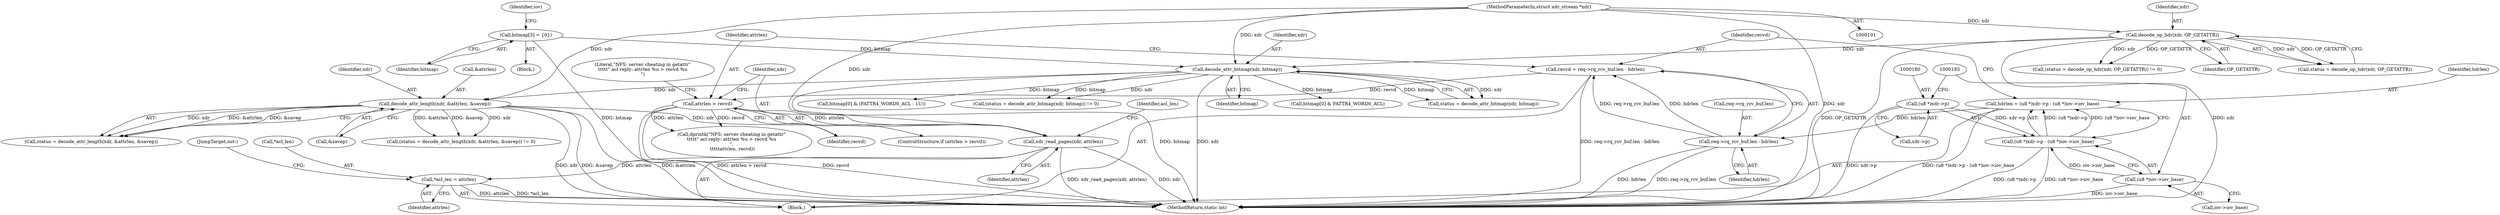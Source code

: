digraph "1_linux_bf118a342f10dafe44b14451a1392c3254629a1f_2@API" {
"1000210" [label="(Call,xdr_read_pages(xdr, attrlen))"];
"1000146" [label="(Call,decode_attr_length(xdr, &attrlen, &savep))"];
"1000137" [label="(Call,decode_attr_bitmap(xdr, bitmap))"];
"1000128" [label="(Call,decode_op_hdr(xdr, OP_GETATTR))"];
"1000102" [label="(MethodParameterIn,struct xdr_stream *xdr)"];
"1000109" [label="(Call,bitmap[3] = {0})"];
"1000199" [label="(Call,attrlen > recvd)"];
"1000189" [label="(Call,recvd = req->rq_rcv_buf.len - hdrlen)"];
"1000191" [label="(Call,req->rq_rcv_buf.len - hdrlen)"];
"1000176" [label="(Call,hdrlen = (u8 *)xdr->p - (u8 *)iov->iov_base)"];
"1000178" [label="(Call,(u8 *)xdr->p - (u8 *)iov->iov_base)"];
"1000179" [label="(Call,(u8 *)xdr->p)"];
"1000184" [label="(Call,(u8 *)iov->iov_base)"];
"1000213" [label="(Call,*acl_len = attrlen)"];
"1000125" [label="(Call,(status = decode_op_hdr(xdr, OP_GETATTR)) != 0)"];
"1000110" [label="(Identifier,bitmap)"];
"1000129" [label="(Identifier,xdr)"];
"1000177" [label="(Identifier,hdrlen)"];
"1000148" [label="(Call,&attrlen)"];
"1000109" [label="(Call,bitmap[3] = {0})"];
"1000181" [label="(Call,xdr->p)"];
"1000102" [label="(MethodParameterIn,struct xdr_stream *xdr)"];
"1000128" [label="(Call,decode_op_hdr(xdr, OP_GETATTR))"];
"1000203" [label="(Call,dprintk(\"NFS: server cheating in getattr\"\n\t\t\t\t\t\" acl reply: attrlen %u > recvd %u\n\",\n \t\t\t\t\tattrlen, recvd))"];
"1000113" [label="(Identifier,iov)"];
"1000190" [label="(Identifier,recvd)"];
"1000147" [label="(Identifier,xdr)"];
"1000216" [label="(Identifier,attrlen)"];
"1000139" [label="(Identifier,bitmap)"];
"1000192" [label="(Call,req->rq_rcv_buf.len)"];
"1000213" [label="(Call,*acl_len = attrlen)"];
"1000189" [label="(Call,recvd = req->rq_rcv_buf.len - hdrlen)"];
"1000138" [label="(Identifier,xdr)"];
"1000215" [label="(Identifier,acl_len)"];
"1000179" [label="(Call,(u8 *)xdr->p)"];
"1000130" [label="(Identifier,OP_GETATTR)"];
"1000212" [label="(Identifier,attrlen)"];
"1000144" [label="(Call,status = decode_attr_length(xdr, &attrlen, &savep))"];
"1000204" [label="(Literal,\"NFS: server cheating in getattr\"\n\t\t\t\t\t\" acl reply: attrlen %u > recvd %u\n\")"];
"1000137" [label="(Call,decode_attr_bitmap(xdr, bitmap))"];
"1000146" [label="(Call,decode_attr_length(xdr, &attrlen, &savep))"];
"1000168" [label="(Call,bitmap[0] & FATTR4_WORD0_ACL)"];
"1000210" [label="(Call,xdr_read_pages(xdr, attrlen))"];
"1000135" [label="(Call,status = decode_attr_bitmap(xdr, bitmap))"];
"1000156" [label="(Call,bitmap[0] & (FATTR4_WORD0_ACL - 1U))"];
"1000201" [label="(Identifier,recvd)"];
"1000176" [label="(Call,hdrlen = (u8 *)xdr->p - (u8 *)iov->iov_base)"];
"1000197" [label="(Identifier,hdrlen)"];
"1000186" [label="(Call,iov->iov_base)"];
"1000173" [label="(Block,)"];
"1000199" [label="(Call,attrlen > recvd)"];
"1000126" [label="(Call,status = decode_op_hdr(xdr, OP_GETATTR))"];
"1000222" [label="(JumpTarget,out:)"];
"1000225" [label="(MethodReturn,static int)"];
"1000191" [label="(Call,req->rq_rcv_buf.len - hdrlen)"];
"1000200" [label="(Identifier,attrlen)"];
"1000178" [label="(Call,(u8 *)xdr->p - (u8 *)iov->iov_base)"];
"1000150" [label="(Call,&savep)"];
"1000214" [label="(Call,*acl_len)"];
"1000134" [label="(Call,(status = decode_attr_bitmap(xdr, bitmap)) != 0)"];
"1000211" [label="(Identifier,xdr)"];
"1000105" [label="(Block,)"];
"1000198" [label="(ControlStructure,if (attrlen > recvd))"];
"1000143" [label="(Call,(status = decode_attr_length(xdr, &attrlen, &savep)) != 0)"];
"1000184" [label="(Call,(u8 *)iov->iov_base)"];
"1000210" -> "1000173"  [label="AST: "];
"1000210" -> "1000212"  [label="CFG: "];
"1000211" -> "1000210"  [label="AST: "];
"1000212" -> "1000210"  [label="AST: "];
"1000215" -> "1000210"  [label="CFG: "];
"1000210" -> "1000225"  [label="DDG: xdr_read_pages(xdr, attrlen)"];
"1000210" -> "1000225"  [label="DDG: xdr"];
"1000146" -> "1000210"  [label="DDG: xdr"];
"1000102" -> "1000210"  [label="DDG: xdr"];
"1000199" -> "1000210"  [label="DDG: attrlen"];
"1000210" -> "1000213"  [label="DDG: attrlen"];
"1000146" -> "1000144"  [label="AST: "];
"1000146" -> "1000150"  [label="CFG: "];
"1000147" -> "1000146"  [label="AST: "];
"1000148" -> "1000146"  [label="AST: "];
"1000150" -> "1000146"  [label="AST: "];
"1000144" -> "1000146"  [label="CFG: "];
"1000146" -> "1000225"  [label="DDG: &savep"];
"1000146" -> "1000225"  [label="DDG: &attrlen"];
"1000146" -> "1000225"  [label="DDG: xdr"];
"1000146" -> "1000143"  [label="DDG: xdr"];
"1000146" -> "1000143"  [label="DDG: &attrlen"];
"1000146" -> "1000143"  [label="DDG: &savep"];
"1000146" -> "1000144"  [label="DDG: xdr"];
"1000146" -> "1000144"  [label="DDG: &attrlen"];
"1000146" -> "1000144"  [label="DDG: &savep"];
"1000137" -> "1000146"  [label="DDG: xdr"];
"1000102" -> "1000146"  [label="DDG: xdr"];
"1000137" -> "1000135"  [label="AST: "];
"1000137" -> "1000139"  [label="CFG: "];
"1000138" -> "1000137"  [label="AST: "];
"1000139" -> "1000137"  [label="AST: "];
"1000135" -> "1000137"  [label="CFG: "];
"1000137" -> "1000225"  [label="DDG: bitmap"];
"1000137" -> "1000225"  [label="DDG: xdr"];
"1000137" -> "1000134"  [label="DDG: xdr"];
"1000137" -> "1000134"  [label="DDG: bitmap"];
"1000137" -> "1000135"  [label="DDG: xdr"];
"1000137" -> "1000135"  [label="DDG: bitmap"];
"1000128" -> "1000137"  [label="DDG: xdr"];
"1000102" -> "1000137"  [label="DDG: xdr"];
"1000109" -> "1000137"  [label="DDG: bitmap"];
"1000137" -> "1000156"  [label="DDG: bitmap"];
"1000137" -> "1000168"  [label="DDG: bitmap"];
"1000128" -> "1000126"  [label="AST: "];
"1000128" -> "1000130"  [label="CFG: "];
"1000129" -> "1000128"  [label="AST: "];
"1000130" -> "1000128"  [label="AST: "];
"1000126" -> "1000128"  [label="CFG: "];
"1000128" -> "1000225"  [label="DDG: OP_GETATTR"];
"1000128" -> "1000225"  [label="DDG: xdr"];
"1000128" -> "1000125"  [label="DDG: xdr"];
"1000128" -> "1000125"  [label="DDG: OP_GETATTR"];
"1000128" -> "1000126"  [label="DDG: xdr"];
"1000128" -> "1000126"  [label="DDG: OP_GETATTR"];
"1000102" -> "1000128"  [label="DDG: xdr"];
"1000102" -> "1000101"  [label="AST: "];
"1000102" -> "1000225"  [label="DDG: xdr"];
"1000109" -> "1000105"  [label="AST: "];
"1000109" -> "1000110"  [label="CFG: "];
"1000110" -> "1000109"  [label="AST: "];
"1000113" -> "1000109"  [label="CFG: "];
"1000109" -> "1000225"  [label="DDG: bitmap"];
"1000199" -> "1000198"  [label="AST: "];
"1000199" -> "1000201"  [label="CFG: "];
"1000200" -> "1000199"  [label="AST: "];
"1000201" -> "1000199"  [label="AST: "];
"1000204" -> "1000199"  [label="CFG: "];
"1000211" -> "1000199"  [label="CFG: "];
"1000199" -> "1000225"  [label="DDG: recvd"];
"1000199" -> "1000225"  [label="DDG: attrlen > recvd"];
"1000189" -> "1000199"  [label="DDG: recvd"];
"1000199" -> "1000203"  [label="DDG: attrlen"];
"1000199" -> "1000203"  [label="DDG: recvd"];
"1000189" -> "1000173"  [label="AST: "];
"1000189" -> "1000191"  [label="CFG: "];
"1000190" -> "1000189"  [label="AST: "];
"1000191" -> "1000189"  [label="AST: "];
"1000200" -> "1000189"  [label="CFG: "];
"1000189" -> "1000225"  [label="DDG: req->rq_rcv_buf.len - hdrlen"];
"1000191" -> "1000189"  [label="DDG: req->rq_rcv_buf.len"];
"1000191" -> "1000189"  [label="DDG: hdrlen"];
"1000191" -> "1000197"  [label="CFG: "];
"1000192" -> "1000191"  [label="AST: "];
"1000197" -> "1000191"  [label="AST: "];
"1000191" -> "1000225"  [label="DDG: hdrlen"];
"1000191" -> "1000225"  [label="DDG: req->rq_rcv_buf.len"];
"1000176" -> "1000191"  [label="DDG: hdrlen"];
"1000176" -> "1000173"  [label="AST: "];
"1000176" -> "1000178"  [label="CFG: "];
"1000177" -> "1000176"  [label="AST: "];
"1000178" -> "1000176"  [label="AST: "];
"1000190" -> "1000176"  [label="CFG: "];
"1000176" -> "1000225"  [label="DDG: (u8 *)xdr->p - (u8 *)iov->iov_base"];
"1000178" -> "1000176"  [label="DDG: (u8 *)xdr->p"];
"1000178" -> "1000176"  [label="DDG: (u8 *)iov->iov_base"];
"1000178" -> "1000184"  [label="CFG: "];
"1000179" -> "1000178"  [label="AST: "];
"1000184" -> "1000178"  [label="AST: "];
"1000178" -> "1000225"  [label="DDG: (u8 *)iov->iov_base"];
"1000178" -> "1000225"  [label="DDG: (u8 *)xdr->p"];
"1000179" -> "1000178"  [label="DDG: xdr->p"];
"1000184" -> "1000178"  [label="DDG: iov->iov_base"];
"1000179" -> "1000181"  [label="CFG: "];
"1000180" -> "1000179"  [label="AST: "];
"1000181" -> "1000179"  [label="AST: "];
"1000185" -> "1000179"  [label="CFG: "];
"1000179" -> "1000225"  [label="DDG: xdr->p"];
"1000184" -> "1000186"  [label="CFG: "];
"1000185" -> "1000184"  [label="AST: "];
"1000186" -> "1000184"  [label="AST: "];
"1000184" -> "1000225"  [label="DDG: iov->iov_base"];
"1000213" -> "1000173"  [label="AST: "];
"1000213" -> "1000216"  [label="CFG: "];
"1000214" -> "1000213"  [label="AST: "];
"1000216" -> "1000213"  [label="AST: "];
"1000222" -> "1000213"  [label="CFG: "];
"1000213" -> "1000225"  [label="DDG: attrlen"];
"1000213" -> "1000225"  [label="DDG: *acl_len"];
}
